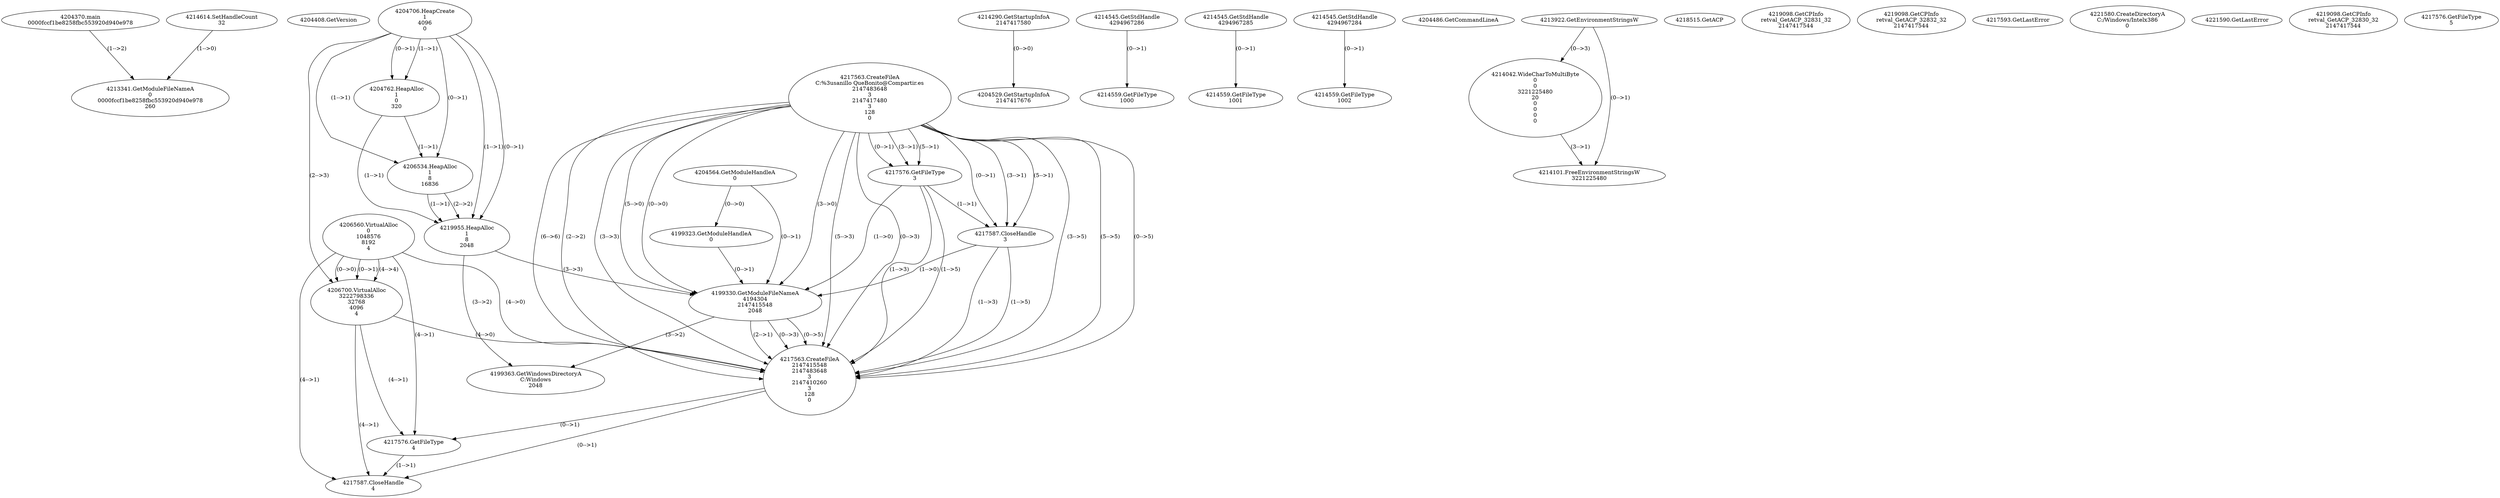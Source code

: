 // Global SCDG with merge call
digraph {
	0 [label="4204370.main
0000fccf1be8258fbc553920d940e978"]
	1 [label="4204408.GetVersion
"]
	2 [label="4204706.HeapCreate
1
4096
0"]
	3 [label="4204762.HeapAlloc
1
0
320"]
	2 -> 3 [label="(1-->1)"]
	2 -> 3 [label="(0-->1)"]
	4 [label="4206534.HeapAlloc
1
8
16836"]
	2 -> 4 [label="(1-->1)"]
	2 -> 4 [label="(0-->1)"]
	3 -> 4 [label="(1-->1)"]
	5 [label="4206560.VirtualAlloc
0
1048576
8192
4"]
	6 [label="4206700.VirtualAlloc
3222798336
32768
4096
4"]
	5 -> 6 [label="(0-->1)"]
	2 -> 6 [label="(2-->3)"]
	5 -> 6 [label="(4-->4)"]
	5 -> 6 [label="(0-->0)"]
	7 [label="4214290.GetStartupInfoA
2147417580"]
	8 [label="4214545.GetStdHandle
4294967286"]
	9 [label="4214559.GetFileType
1000"]
	8 -> 9 [label="(0-->1)"]
	10 [label="4214545.GetStdHandle
4294967285"]
	11 [label="4214559.GetFileType
1001"]
	10 -> 11 [label="(0-->1)"]
	12 [label="4214545.GetStdHandle
4294967284"]
	13 [label="4214559.GetFileType
1002"]
	12 -> 13 [label="(0-->1)"]
	14 [label="4214614.SetHandleCount
32"]
	15 [label="4204486.GetCommandLineA
"]
	16 [label="4213922.GetEnvironmentStringsW
"]
	17 [label="4214042.WideCharToMultiByte
0
0
3221225480
20
0
0
0
0"]
	16 -> 17 [label="(0-->3)"]
	18 [label="4214101.FreeEnvironmentStringsW
3221225480"]
	16 -> 18 [label="(0-->1)"]
	17 -> 18 [label="(3-->1)"]
	19 [label="4218515.GetACP
"]
	20 [label="4219098.GetCPInfo
retval_GetACP_32831_32
2147417544"]
	21 [label="4219098.GetCPInfo
retval_GetACP_32832_32
2147417544"]
	22 [label="4213341.GetModuleFileNameA
0
0000fccf1be8258fbc553920d940e978
260"]
	0 -> 22 [label="(1-->2)"]
	14 -> 22 [label="(1-->0)"]
	23 [label="4219955.HeapAlloc
1
8
2048"]
	2 -> 23 [label="(1-->1)"]
	2 -> 23 [label="(0-->1)"]
	3 -> 23 [label="(1-->1)"]
	4 -> 23 [label="(1-->1)"]
	4 -> 23 [label="(2-->2)"]
	24 [label="4204529.GetStartupInfoA
2147417676"]
	7 -> 24 [label="(0-->0)"]
	25 [label="4204564.GetModuleHandleA
0"]
	26 [label="4217563.CreateFileA
C:\Gusanillo QueBonito@Compartir.es
2147483648
3
2147417480
3
128
0"]
	27 [label="4217576.GetFileType
3"]
	26 -> 27 [label="(3-->1)"]
	26 -> 27 [label="(5-->1)"]
	26 -> 27 [label="(0-->1)"]
	28 [label="4217587.CloseHandle
3"]
	26 -> 28 [label="(3-->1)"]
	26 -> 28 [label="(5-->1)"]
	26 -> 28 [label="(0-->1)"]
	27 -> 28 [label="(1-->1)"]
	29 [label="4217593.GetLastError
"]
	30 [label="4199323.GetModuleHandleA
0"]
	25 -> 30 [label="(0-->0)"]
	31 [label="4199330.GetModuleFileNameA
4194304
2147415548
2048"]
	25 -> 31 [label="(0-->1)"]
	30 -> 31 [label="(0-->1)"]
	23 -> 31 [label="(3-->3)"]
	26 -> 31 [label="(3-->0)"]
	26 -> 31 [label="(5-->0)"]
	26 -> 31 [label="(0-->0)"]
	27 -> 31 [label="(1-->0)"]
	28 -> 31 [label="(1-->0)"]
	32 [label="4199363.GetWindowsDirectoryA
C:\Windows
2048"]
	23 -> 32 [label="(3-->2)"]
	31 -> 32 [label="(3-->2)"]
	33 [label="4221580.CreateDirectoryA
C:/Windows/Intelx386
0"]
	34 [label="4221590.GetLastError
"]
	35 [label="4219098.GetCPInfo
retval_GetACP_32830_32
2147417544"]
	36 [label="4217563.CreateFileA
2147415548
2147483648
3
2147410260
3
128
0"]
	31 -> 36 [label="(2-->1)"]
	26 -> 36 [label="(2-->2)"]
	26 -> 36 [label="(3-->3)"]
	26 -> 36 [label="(5-->3)"]
	26 -> 36 [label="(0-->3)"]
	27 -> 36 [label="(1-->3)"]
	28 -> 36 [label="(1-->3)"]
	31 -> 36 [label="(0-->3)"]
	26 -> 36 [label="(3-->5)"]
	26 -> 36 [label="(5-->5)"]
	26 -> 36 [label="(0-->5)"]
	27 -> 36 [label="(1-->5)"]
	28 -> 36 [label="(1-->5)"]
	31 -> 36 [label="(0-->5)"]
	26 -> 36 [label="(6-->6)"]
	5 -> 36 [label="(4-->0)"]
	6 -> 36 [label="(4-->0)"]
	37 [label="4217576.GetFileType
4"]
	5 -> 37 [label="(4-->1)"]
	6 -> 37 [label="(4-->1)"]
	36 -> 37 [label="(0-->1)"]
	38 [label="4217587.CloseHandle
4"]
	5 -> 38 [label="(4-->1)"]
	6 -> 38 [label="(4-->1)"]
	36 -> 38 [label="(0-->1)"]
	37 -> 38 [label="(1-->1)"]
	39 [label="4217576.GetFileType
5"]
}
